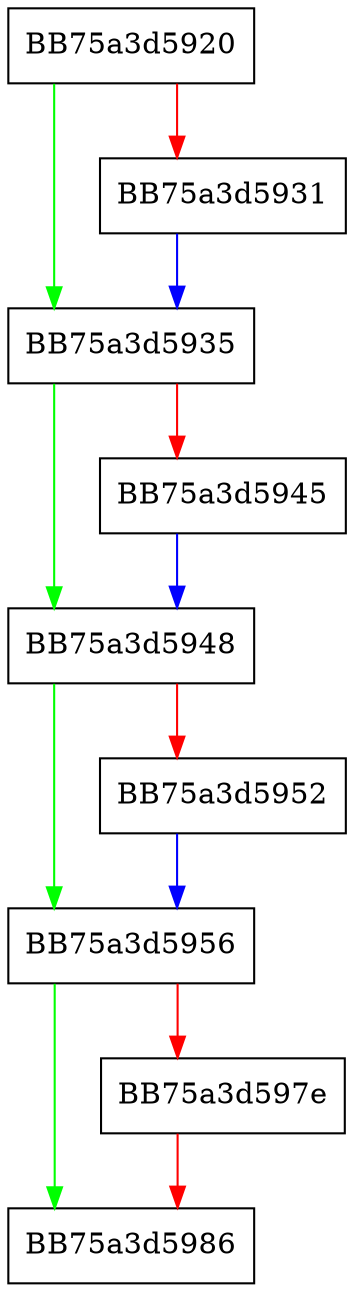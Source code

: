 digraph InsertValue {
  node [shape="box"];
  graph [splines=ortho];
  BB75a3d5920 -> BB75a3d5935 [color="green"];
  BB75a3d5920 -> BB75a3d5931 [color="red"];
  BB75a3d5931 -> BB75a3d5935 [color="blue"];
  BB75a3d5935 -> BB75a3d5948 [color="green"];
  BB75a3d5935 -> BB75a3d5945 [color="red"];
  BB75a3d5945 -> BB75a3d5948 [color="blue"];
  BB75a3d5948 -> BB75a3d5956 [color="green"];
  BB75a3d5948 -> BB75a3d5952 [color="red"];
  BB75a3d5952 -> BB75a3d5956 [color="blue"];
  BB75a3d5956 -> BB75a3d5986 [color="green"];
  BB75a3d5956 -> BB75a3d597e [color="red"];
  BB75a3d597e -> BB75a3d5986 [color="red"];
}